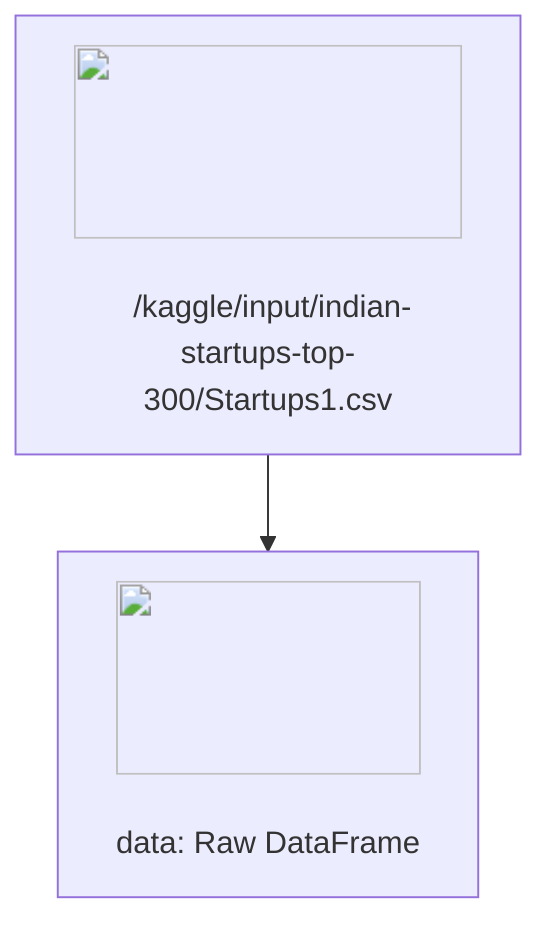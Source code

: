 flowchart TD
    A["<img src='icons/file.svg' width=100 height=100/> <br/> /kaggle/input/indian-startups-top-300/Startups1.csv"] 
    B["<img src='icons/table.svg' width=100 height=100/> <br/> data: Raw DataFrame"]
    A --> B